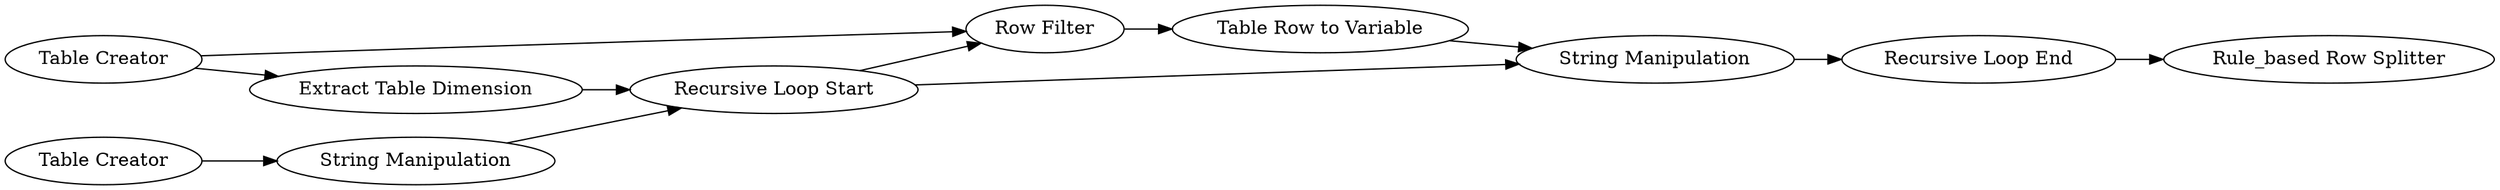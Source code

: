 digraph {
	12 -> 23
	1 -> 22
	7 -> 20
	20 -> 19
	11 -> 20
	19 -> 18
	7 -> 21
	11 -> 18
	18 -> 12
	21 -> 11
	22 -> 11
	20 [label="Row Filter"]
	1 [label="Table Creator"]
	7 [label="Table Creator"]
	22 [label="String Manipulation"]
	11 [label="Recursive Loop Start"]
	21 [label="Extract Table Dimension"]
	18 [label="String Manipulation"]
	23 [label="Rule_based Row Splitter"]
	12 [label="Recursive Loop End"]
	19 [label="Table Row to Variable"]
	rankdir=LR
}
